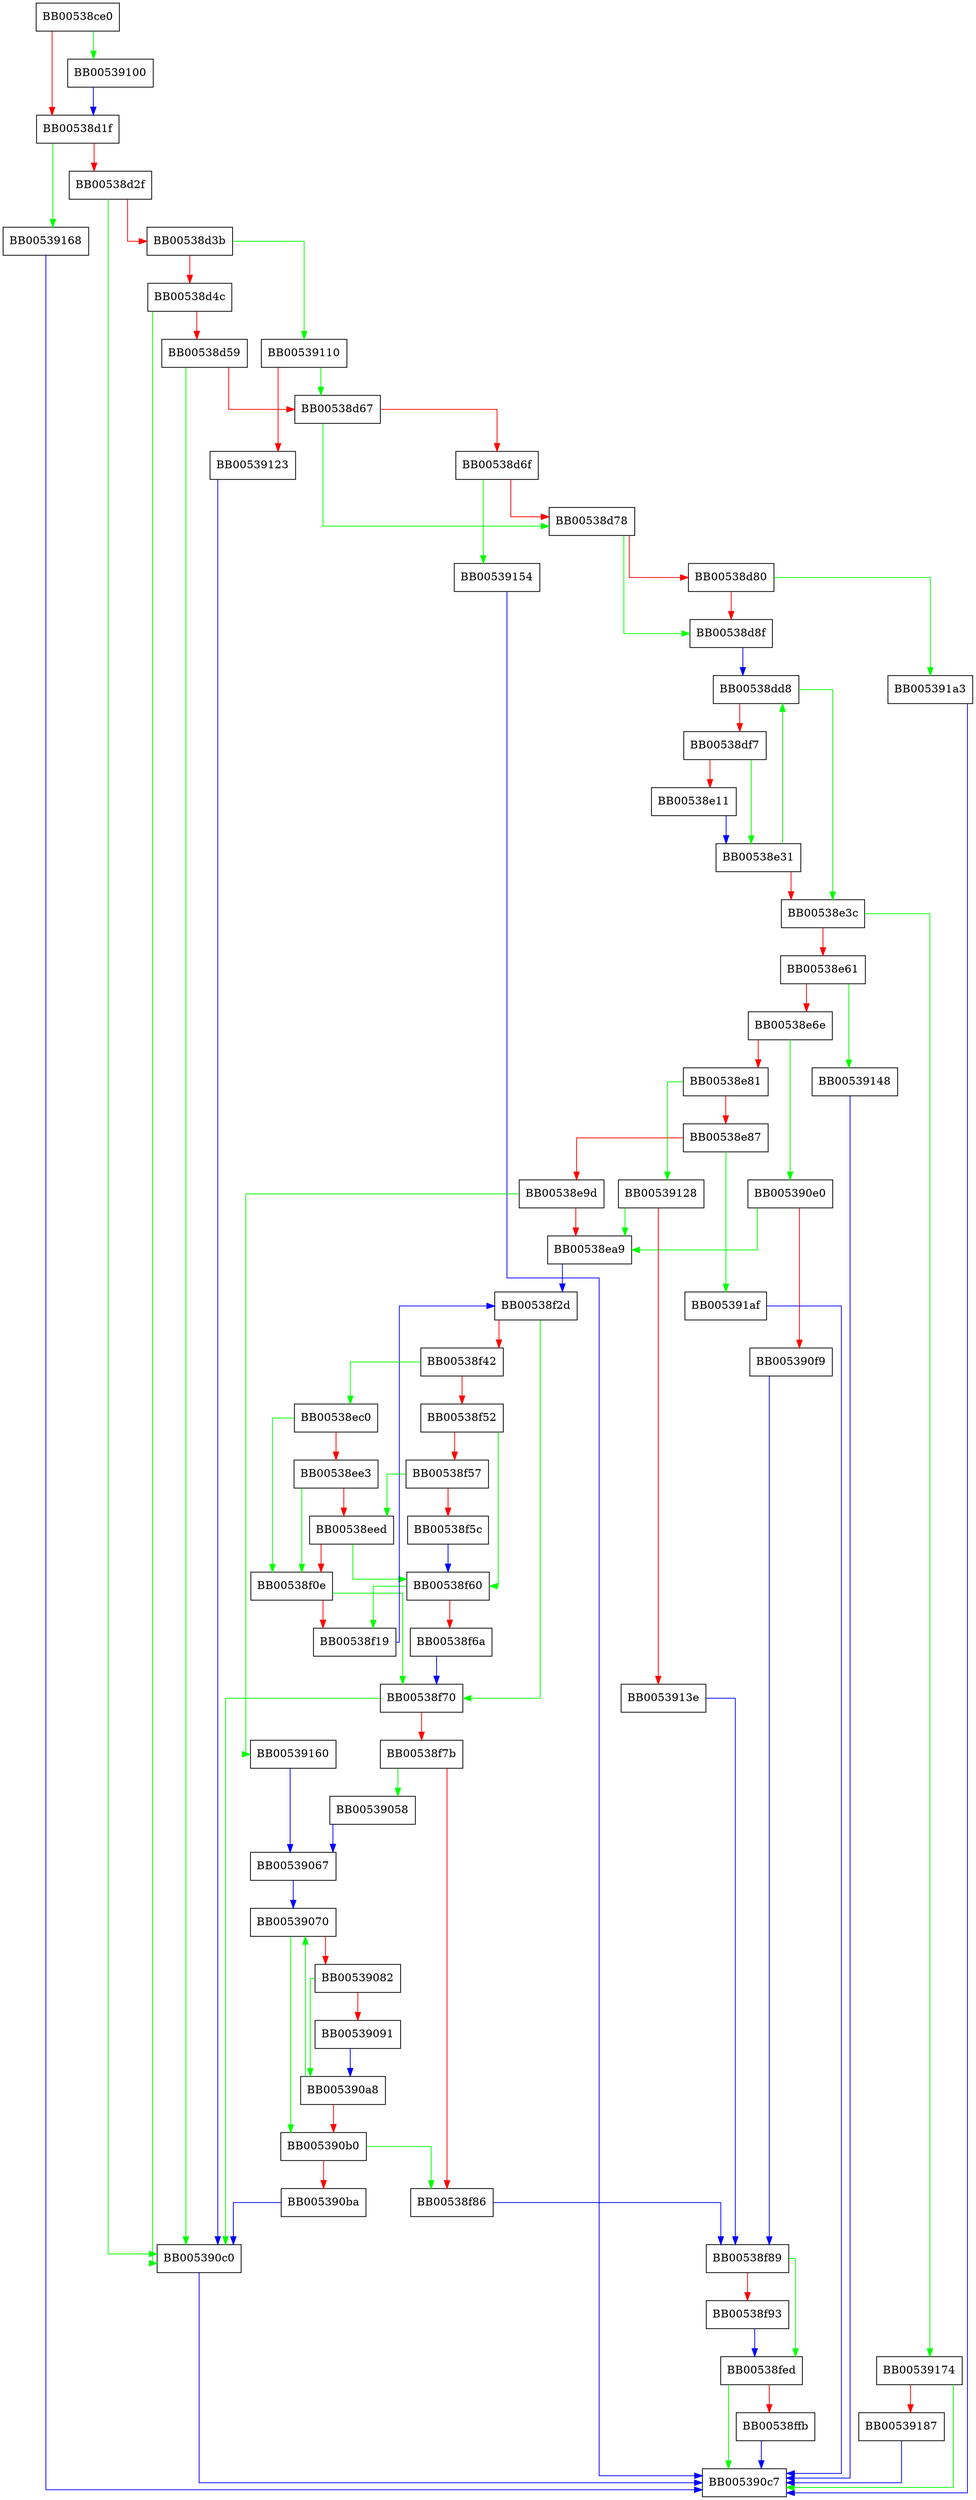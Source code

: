 digraph dgram_pair_read_actual {
  node [shape="box"];
  graph [splines=ortho];
  BB00538ce0 -> BB00539100 [color="green"];
  BB00538ce0 -> BB00538d1f [color="red"];
  BB00538d1f -> BB00539168 [color="green"];
  BB00538d1f -> BB00538d2f [color="red"];
  BB00538d2f -> BB005390c0 [color="green"];
  BB00538d2f -> BB00538d3b [color="red"];
  BB00538d3b -> BB00539110 [color="green"];
  BB00538d3b -> BB00538d4c [color="red"];
  BB00538d4c -> BB005390c0 [color="green"];
  BB00538d4c -> BB00538d59 [color="red"];
  BB00538d59 -> BB005390c0 [color="green"];
  BB00538d59 -> BB00538d67 [color="red"];
  BB00538d67 -> BB00538d78 [color="green"];
  BB00538d67 -> BB00538d6f [color="red"];
  BB00538d6f -> BB00539154 [color="green"];
  BB00538d6f -> BB00538d78 [color="red"];
  BB00538d78 -> BB00538d8f [color="green"];
  BB00538d78 -> BB00538d80 [color="red"];
  BB00538d80 -> BB005391a3 [color="green"];
  BB00538d80 -> BB00538d8f [color="red"];
  BB00538d8f -> BB00538dd8 [color="blue"];
  BB00538dd8 -> BB00538e3c [color="green"];
  BB00538dd8 -> BB00538df7 [color="red"];
  BB00538df7 -> BB00538e31 [color="green"];
  BB00538df7 -> BB00538e11 [color="red"];
  BB00538e11 -> BB00538e31 [color="blue"];
  BB00538e31 -> BB00538dd8 [color="green"];
  BB00538e31 -> BB00538e3c [color="red"];
  BB00538e3c -> BB00539174 [color="green"];
  BB00538e3c -> BB00538e61 [color="red"];
  BB00538e61 -> BB00539148 [color="green"];
  BB00538e61 -> BB00538e6e [color="red"];
  BB00538e6e -> BB005390e0 [color="green"];
  BB00538e6e -> BB00538e81 [color="red"];
  BB00538e81 -> BB00539128 [color="green"];
  BB00538e81 -> BB00538e87 [color="red"];
  BB00538e87 -> BB005391af [color="green"];
  BB00538e87 -> BB00538e9d [color="red"];
  BB00538e9d -> BB00539160 [color="green"];
  BB00538e9d -> BB00538ea9 [color="red"];
  BB00538ea9 -> BB00538f2d [color="blue"];
  BB00538ec0 -> BB00538f0e [color="green"];
  BB00538ec0 -> BB00538ee3 [color="red"];
  BB00538ee3 -> BB00538f0e [color="green"];
  BB00538ee3 -> BB00538eed [color="red"];
  BB00538eed -> BB00538f60 [color="green"];
  BB00538eed -> BB00538f0e [color="red"];
  BB00538f0e -> BB00538f70 [color="green"];
  BB00538f0e -> BB00538f19 [color="red"];
  BB00538f19 -> BB00538f2d [color="blue"];
  BB00538f2d -> BB00538f70 [color="green"];
  BB00538f2d -> BB00538f42 [color="red"];
  BB00538f42 -> BB00538ec0 [color="green"];
  BB00538f42 -> BB00538f52 [color="red"];
  BB00538f52 -> BB00538f60 [color="green"];
  BB00538f52 -> BB00538f57 [color="red"];
  BB00538f57 -> BB00538eed [color="green"];
  BB00538f57 -> BB00538f5c [color="red"];
  BB00538f5c -> BB00538f60 [color="blue"];
  BB00538f60 -> BB00538f19 [color="green"];
  BB00538f60 -> BB00538f6a [color="red"];
  BB00538f6a -> BB00538f70 [color="blue"];
  BB00538f70 -> BB005390c0 [color="green"];
  BB00538f70 -> BB00538f7b [color="red"];
  BB00538f7b -> BB00539058 [color="green"];
  BB00538f7b -> BB00538f86 [color="red"];
  BB00538f86 -> BB00538f89 [color="blue"];
  BB00538f89 -> BB00538fed [color="green"];
  BB00538f89 -> BB00538f93 [color="red"];
  BB00538f93 -> BB00538fed [color="blue"];
  BB00538fed -> BB005390c7 [color="green"];
  BB00538fed -> BB00538ffb [color="red"];
  BB00538ffb -> BB005390c7 [color="blue"];
  BB00539058 -> BB00539067 [color="blue"];
  BB00539067 -> BB00539070 [color="blue"];
  BB00539070 -> BB005390b0 [color="green"];
  BB00539070 -> BB00539082 [color="red"];
  BB00539082 -> BB005390a8 [color="green"];
  BB00539082 -> BB00539091 [color="red"];
  BB00539091 -> BB005390a8 [color="blue"];
  BB005390a8 -> BB00539070 [color="green"];
  BB005390a8 -> BB005390b0 [color="red"];
  BB005390b0 -> BB00538f86 [color="green"];
  BB005390b0 -> BB005390ba [color="red"];
  BB005390ba -> BB005390c0 [color="blue"];
  BB005390c0 -> BB005390c7 [color="blue"];
  BB005390e0 -> BB00538ea9 [color="green"];
  BB005390e0 -> BB005390f9 [color="red"];
  BB005390f9 -> BB00538f89 [color="blue"];
  BB00539100 -> BB00538d1f [color="blue"];
  BB00539110 -> BB00538d67 [color="green"];
  BB00539110 -> BB00539123 [color="red"];
  BB00539123 -> BB005390c0 [color="blue"];
  BB00539128 -> BB00538ea9 [color="green"];
  BB00539128 -> BB0053913e [color="red"];
  BB0053913e -> BB00538f89 [color="blue"];
  BB00539148 -> BB005390c7 [color="blue"];
  BB00539154 -> BB005390c7 [color="blue"];
  BB00539160 -> BB00539067 [color="blue"];
  BB00539168 -> BB005390c7 [color="blue"];
  BB00539174 -> BB005390c7 [color="green"];
  BB00539174 -> BB00539187 [color="red"];
  BB00539187 -> BB005390c7 [color="blue"];
  BB005391a3 -> BB005390c7 [color="blue"];
  BB005391af -> BB005390c7 [color="blue"];
}